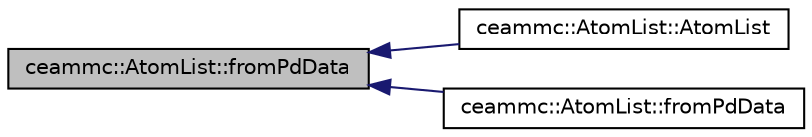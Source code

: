digraph "ceammc::AtomList::fromPdData"
{
  edge [fontname="Helvetica",fontsize="10",labelfontname="Helvetica",labelfontsize="10"];
  node [fontname="Helvetica",fontsize="10",shape=record];
  rankdir="LR";
  Node1 [label="ceammc::AtomList::fromPdData",height=0.2,width=0.4,color="black", fillcolor="grey75", style="filled" fontcolor="black"];
  Node1 -> Node2 [dir="back",color="midnightblue",fontsize="10",style="solid",fontname="Helvetica"];
  Node2 [label="ceammc::AtomList::AtomList",height=0.2,width=0.4,color="black", fillcolor="white", style="filled",URL="$classceammc_1_1_atom_list.html#aa00f5ffab7a7815dd5f80dc23564261f"];
  Node1 -> Node3 [dir="back",color="midnightblue",fontsize="10",style="solid",fontname="Helvetica"];
  Node3 [label="ceammc::AtomList::fromPdData",height=0.2,width=0.4,color="black", fillcolor="white", style="filled",URL="$classceammc_1_1_atom_list.html#ac262f1872eb937927b263719979366e9"];
}
